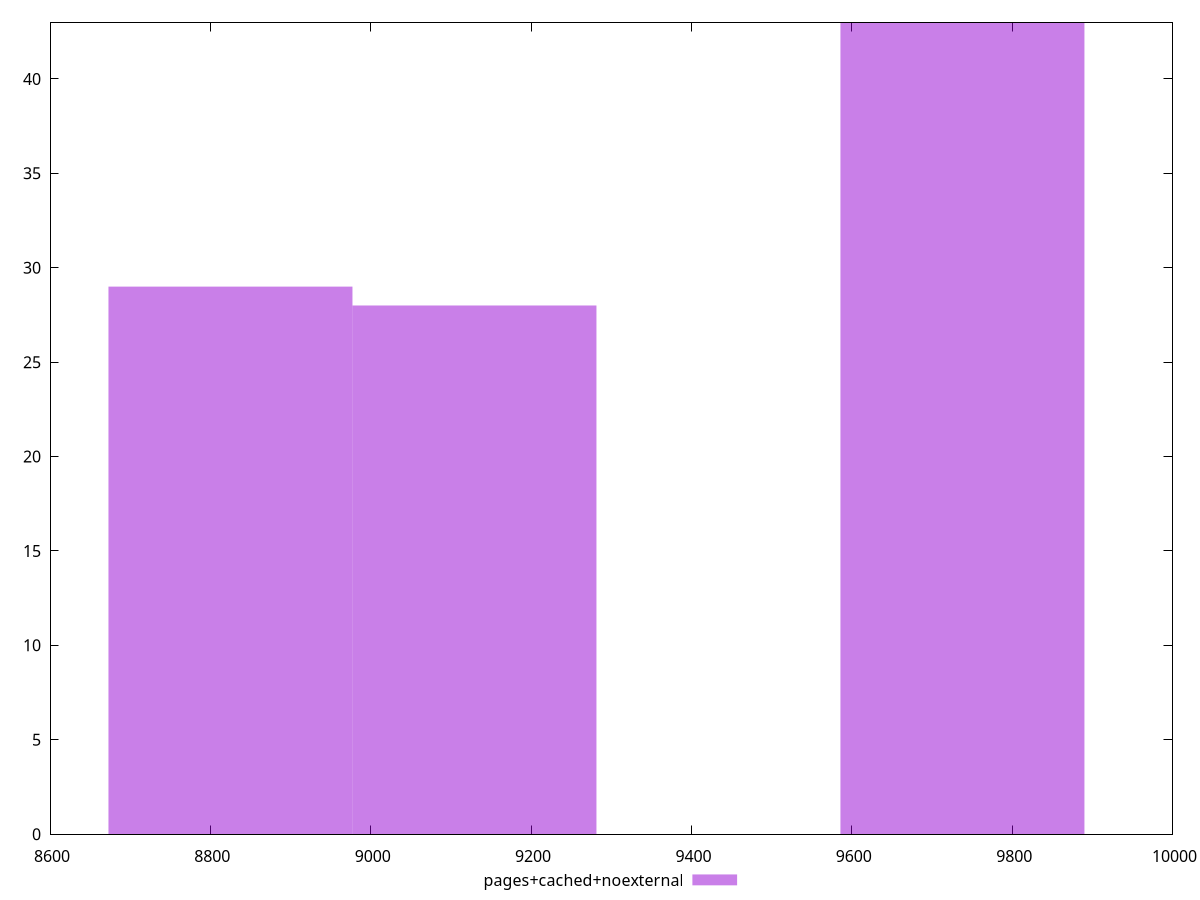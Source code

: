 $_pagesCachedNoexternal <<EOF
9738.00410229686 43
9129.378845903306 28
8825.06621770653 29
EOF
set key outside below
set terminal pngcairo
set output "report_00006_2020-11-02T20-21-41.718Z/largest-contentful-paint/pages+cached+noexternal//raw_hist.png"
set yrange [0:43]
set boxwidth 304.31262819677687
set style fill transparent solid 0.5 noborder
plot $_pagesCachedNoexternal title "pages+cached+noexternal" with boxes ,